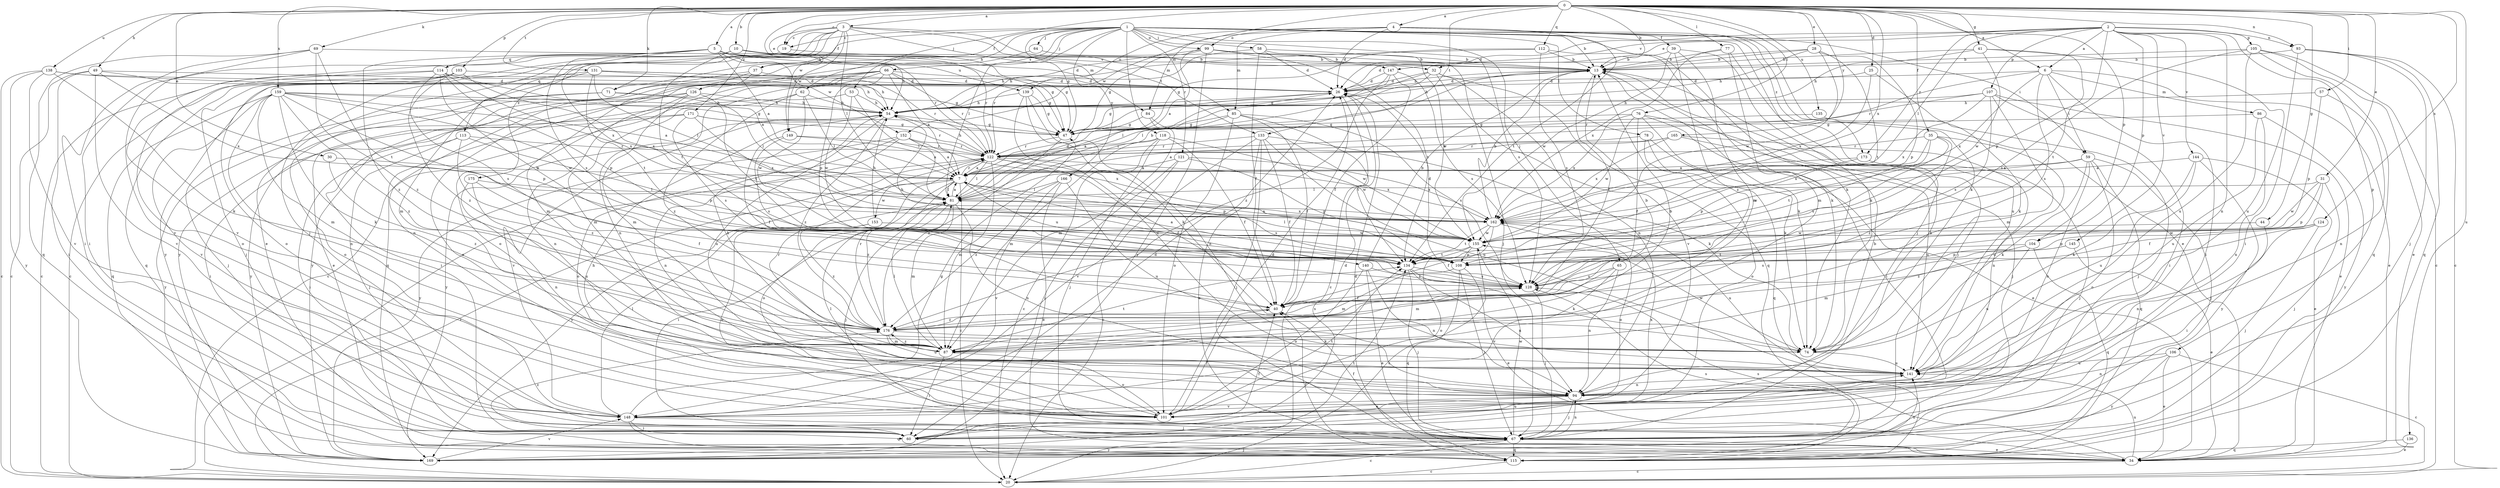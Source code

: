 strict digraph  {
0;
1;
2;
3;
4;
5;
6;
7;
10;
13;
19;
20;
25;
26;
28;
30;
31;
32;
34;
35;
37;
39;
40;
41;
44;
47;
49;
53;
54;
57;
58;
59;
60;
62;
64;
65;
66;
67;
69;
71;
74;
76;
77;
78;
81;
84;
85;
86;
87;
93;
94;
99;
101;
103;
104;
105;
106;
107;
108;
112;
113;
114;
115;
118;
121;
122;
124;
126;
128;
131;
133;
134;
135;
136;
138;
139;
140;
141;
144;
145;
147;
148;
149;
152;
153;
155;
159;
162;
165;
166;
169;
171;
173;
175;
176;
0 -> 3  [label=a];
0 -> 4  [label=a];
0 -> 5  [label=a];
0 -> 6  [label=a];
0 -> 10  [label=b];
0 -> 13  [label=b];
0 -> 19  [label=c];
0 -> 25  [label=d];
0 -> 28  [label=e];
0 -> 30  [label=e];
0 -> 31  [label=e];
0 -> 35  [label=f];
0 -> 41  [label=g];
0 -> 44  [label=g];
0 -> 49  [label=h];
0 -> 57  [label=i];
0 -> 62  [label=j];
0 -> 69  [label=k];
0 -> 71  [label=k];
0 -> 76  [label=l];
0 -> 77  [label=l];
0 -> 84  [label=m];
0 -> 93  [label=n];
0 -> 103  [label=p];
0 -> 104  [label=p];
0 -> 112  [label=q];
0 -> 124  [label=s];
0 -> 131  [label=t];
0 -> 133  [label=t];
0 -> 135  [label=u];
0 -> 136  [label=u];
0 -> 138  [label=u];
0 -> 149  [label=w];
0 -> 159  [label=x];
0 -> 162  [label=x];
0 -> 165  [label=y];
0 -> 171  [label=z];
1 -> 13  [label=b];
1 -> 19  [label=c];
1 -> 37  [label=f];
1 -> 47  [label=g];
1 -> 53  [label=h];
1 -> 58  [label=i];
1 -> 59  [label=i];
1 -> 64  [label=j];
1 -> 65  [label=j];
1 -> 66  [label=j];
1 -> 67  [label=j];
1 -> 71  [label=k];
1 -> 74  [label=k];
1 -> 78  [label=l];
1 -> 81  [label=l];
1 -> 99  [label=o];
1 -> 118  [label=r];
1 -> 121  [label=r];
1 -> 126  [label=s];
1 -> 128  [label=s];
1 -> 166  [label=y];
1 -> 173  [label=z];
2 -> 6  [label=a];
2 -> 26  [label=d];
2 -> 32  [label=e];
2 -> 81  [label=l];
2 -> 93  [label=n];
2 -> 94  [label=n];
2 -> 104  [label=p];
2 -> 105  [label=p];
2 -> 106  [label=p];
2 -> 107  [label=p];
2 -> 108  [label=p];
2 -> 144  [label=v];
2 -> 145  [label=v];
2 -> 147  [label=v];
2 -> 173  [label=z];
3 -> 19  [label=c];
3 -> 32  [label=e];
3 -> 34  [label=e];
3 -> 37  [label=f];
3 -> 67  [label=j];
3 -> 81  [label=l];
3 -> 84  [label=m];
3 -> 85  [label=m];
3 -> 113  [label=q];
3 -> 133  [label=t];
3 -> 149  [label=w];
3 -> 175  [label=z];
4 -> 26  [label=d];
4 -> 34  [label=e];
4 -> 39  [label=f];
4 -> 74  [label=k];
4 -> 85  [label=m];
4 -> 99  [label=o];
4 -> 134  [label=t];
4 -> 139  [label=u];
4 -> 152  [label=w];
5 -> 7  [label=a];
5 -> 26  [label=d];
5 -> 47  [label=g];
5 -> 54  [label=h];
5 -> 114  [label=q];
5 -> 122  [label=r];
5 -> 128  [label=s];
5 -> 139  [label=u];
5 -> 152  [label=w];
5 -> 162  [label=x];
5 -> 176  [label=z];
6 -> 26  [label=d];
6 -> 34  [label=e];
6 -> 59  [label=i];
6 -> 60  [label=i];
6 -> 86  [label=m];
6 -> 122  [label=r];
6 -> 128  [label=s];
6 -> 162  [label=x];
7 -> 20  [label=c];
7 -> 81  [label=l];
7 -> 101  [label=o];
7 -> 122  [label=r];
7 -> 128  [label=s];
7 -> 140  [label=u];
7 -> 153  [label=w];
7 -> 169  [label=y];
7 -> 176  [label=z];
10 -> 47  [label=g];
10 -> 60  [label=i];
10 -> 122  [label=r];
10 -> 134  [label=t];
10 -> 147  [label=v];
10 -> 148  [label=v];
13 -> 26  [label=d];
13 -> 40  [label=f];
13 -> 54  [label=h];
13 -> 67  [label=j];
13 -> 74  [label=k];
19 -> 13  [label=b];
19 -> 169  [label=y];
20 -> 122  [label=r];
25 -> 26  [label=d];
25 -> 74  [label=k];
25 -> 162  [label=x];
26 -> 13  [label=b];
26 -> 20  [label=c];
26 -> 47  [label=g];
26 -> 54  [label=h];
28 -> 13  [label=b];
28 -> 26  [label=d];
28 -> 54  [label=h];
28 -> 108  [label=p];
28 -> 134  [label=t];
28 -> 155  [label=w];
30 -> 7  [label=a];
30 -> 176  [label=z];
31 -> 40  [label=f];
31 -> 67  [label=j];
31 -> 81  [label=l];
31 -> 108  [label=p];
31 -> 155  [label=w];
32 -> 26  [label=d];
32 -> 47  [label=g];
32 -> 81  [label=l];
32 -> 94  [label=n];
32 -> 115  [label=q];
32 -> 148  [label=v];
34 -> 20  [label=c];
34 -> 40  [label=f];
34 -> 128  [label=s];
34 -> 141  [label=u];
35 -> 122  [label=r];
35 -> 128  [label=s];
35 -> 134  [label=t];
35 -> 141  [label=u];
35 -> 162  [label=x];
35 -> 176  [label=z];
37 -> 26  [label=d];
37 -> 34  [label=e];
37 -> 87  [label=m];
37 -> 94  [label=n];
39 -> 13  [label=b];
39 -> 74  [label=k];
39 -> 87  [label=m];
39 -> 155  [label=w];
39 -> 176  [label=z];
40 -> 176  [label=z];
41 -> 13  [label=b];
41 -> 54  [label=h];
41 -> 134  [label=t];
41 -> 141  [label=u];
41 -> 155  [label=w];
44 -> 60  [label=i];
44 -> 155  [label=w];
47 -> 122  [label=r];
47 -> 176  [label=z];
49 -> 20  [label=c];
49 -> 26  [label=d];
49 -> 54  [label=h];
49 -> 60  [label=i];
49 -> 148  [label=v];
49 -> 162  [label=x];
53 -> 54  [label=h];
53 -> 60  [label=i];
53 -> 81  [label=l];
53 -> 155  [label=w];
54 -> 47  [label=g];
54 -> 141  [label=u];
54 -> 148  [label=v];
54 -> 169  [label=y];
54 -> 176  [label=z];
57 -> 54  [label=h];
57 -> 94  [label=n];
57 -> 108  [label=p];
58 -> 13  [label=b];
58 -> 26  [label=d];
58 -> 40  [label=f];
58 -> 122  [label=r];
58 -> 155  [label=w];
59 -> 7  [label=a];
59 -> 67  [label=j];
59 -> 74  [label=k];
59 -> 94  [label=n];
59 -> 101  [label=o];
59 -> 115  [label=q];
59 -> 155  [label=w];
60 -> 26  [label=d];
60 -> 40  [label=f];
60 -> 141  [label=u];
60 -> 176  [label=z];
62 -> 54  [label=h];
62 -> 81  [label=l];
62 -> 87  [label=m];
62 -> 155  [label=w];
62 -> 176  [label=z];
64 -> 13  [label=b];
64 -> 169  [label=y];
65 -> 87  [label=m];
65 -> 94  [label=n];
65 -> 128  [label=s];
65 -> 148  [label=v];
66 -> 7  [label=a];
66 -> 20  [label=c];
66 -> 26  [label=d];
66 -> 47  [label=g];
66 -> 94  [label=n];
66 -> 101  [label=o];
66 -> 108  [label=p];
66 -> 115  [label=q];
66 -> 122  [label=r];
66 -> 169  [label=y];
67 -> 20  [label=c];
67 -> 34  [label=e];
67 -> 40  [label=f];
67 -> 94  [label=n];
67 -> 115  [label=q];
67 -> 155  [label=w];
67 -> 169  [label=y];
69 -> 13  [label=b];
69 -> 60  [label=i];
69 -> 115  [label=q];
69 -> 134  [label=t];
69 -> 148  [label=v];
69 -> 176  [label=z];
71 -> 54  [label=h];
71 -> 67  [label=j];
71 -> 81  [label=l];
71 -> 101  [label=o];
74 -> 141  [label=u];
74 -> 155  [label=w];
76 -> 40  [label=f];
76 -> 47  [label=g];
76 -> 60  [label=i];
76 -> 67  [label=j];
76 -> 74  [label=k];
76 -> 155  [label=w];
76 -> 162  [label=x];
77 -> 13  [label=b];
77 -> 87  [label=m];
77 -> 141  [label=u];
77 -> 162  [label=x];
78 -> 34  [label=e];
78 -> 101  [label=o];
78 -> 115  [label=q];
78 -> 122  [label=r];
81 -> 7  [label=a];
81 -> 13  [label=b];
81 -> 26  [label=d];
81 -> 60  [label=i];
81 -> 67  [label=j];
81 -> 87  [label=m];
81 -> 94  [label=n];
81 -> 162  [label=x];
84 -> 47  [label=g];
84 -> 87  [label=m];
84 -> 155  [label=w];
85 -> 7  [label=a];
85 -> 40  [label=f];
85 -> 47  [label=g];
85 -> 101  [label=o];
85 -> 128  [label=s];
85 -> 134  [label=t];
86 -> 47  [label=g];
86 -> 94  [label=n];
86 -> 141  [label=u];
86 -> 169  [label=y];
87 -> 13  [label=b];
87 -> 54  [label=h];
87 -> 60  [label=i];
87 -> 81  [label=l];
87 -> 101  [label=o];
87 -> 122  [label=r];
87 -> 134  [label=t];
87 -> 176  [label=z];
93 -> 13  [label=b];
93 -> 20  [label=c];
93 -> 60  [label=i];
93 -> 67  [label=j];
93 -> 115  [label=q];
94 -> 13  [label=b];
94 -> 67  [label=j];
94 -> 101  [label=o];
94 -> 148  [label=v];
99 -> 7  [label=a];
99 -> 13  [label=b];
99 -> 47  [label=g];
99 -> 54  [label=h];
99 -> 67  [label=j];
99 -> 134  [label=t];
99 -> 169  [label=y];
101 -> 13  [label=b];
101 -> 26  [label=d];
101 -> 40  [label=f];
101 -> 54  [label=h];
101 -> 81  [label=l];
101 -> 134  [label=t];
101 -> 162  [label=x];
103 -> 20  [label=c];
103 -> 26  [label=d];
103 -> 67  [label=j];
103 -> 115  [label=q];
103 -> 162  [label=x];
103 -> 176  [label=z];
104 -> 87  [label=m];
104 -> 115  [label=q];
104 -> 134  [label=t];
104 -> 141  [label=u];
105 -> 13  [label=b];
105 -> 20  [label=c];
105 -> 34  [label=e];
105 -> 115  [label=q];
105 -> 128  [label=s];
105 -> 141  [label=u];
106 -> 20  [label=c];
106 -> 34  [label=e];
106 -> 94  [label=n];
106 -> 141  [label=u];
106 -> 169  [label=y];
107 -> 34  [label=e];
107 -> 54  [label=h];
107 -> 60  [label=i];
107 -> 87  [label=m];
107 -> 122  [label=r];
107 -> 128  [label=s];
107 -> 162  [label=x];
108 -> 26  [label=d];
108 -> 34  [label=e];
108 -> 54  [label=h];
108 -> 67  [label=j];
108 -> 87  [label=m];
108 -> 115  [label=q];
112 -> 13  [label=b];
112 -> 47  [label=g];
112 -> 54  [label=h];
112 -> 74  [label=k];
112 -> 128  [label=s];
113 -> 60  [label=i];
113 -> 67  [label=j];
113 -> 108  [label=p];
113 -> 122  [label=r];
113 -> 176  [label=z];
114 -> 7  [label=a];
114 -> 20  [label=c];
114 -> 26  [label=d];
114 -> 101  [label=o];
114 -> 108  [label=p];
114 -> 128  [label=s];
114 -> 134  [label=t];
114 -> 162  [label=x];
115 -> 20  [label=c];
115 -> 26  [label=d];
115 -> 128  [label=s];
118 -> 20  [label=c];
118 -> 40  [label=f];
118 -> 67  [label=j];
118 -> 87  [label=m];
118 -> 122  [label=r];
118 -> 155  [label=w];
121 -> 7  [label=a];
121 -> 20  [label=c];
121 -> 60  [label=i];
121 -> 108  [label=p];
121 -> 162  [label=x];
122 -> 7  [label=a];
122 -> 20  [label=c];
122 -> 40  [label=f];
122 -> 54  [label=h];
122 -> 81  [label=l];
122 -> 87  [label=m];
122 -> 108  [label=p];
122 -> 162  [label=x];
124 -> 67  [label=j];
124 -> 94  [label=n];
124 -> 108  [label=p];
124 -> 155  [label=w];
124 -> 176  [label=z];
126 -> 54  [label=h];
126 -> 87  [label=m];
126 -> 94  [label=n];
126 -> 101  [label=o];
126 -> 134  [label=t];
126 -> 169  [label=y];
128 -> 40  [label=f];
128 -> 67  [label=j];
131 -> 26  [label=d];
131 -> 54  [label=h];
131 -> 81  [label=l];
131 -> 87  [label=m];
131 -> 101  [label=o];
131 -> 122  [label=r];
131 -> 134  [label=t];
133 -> 34  [label=e];
133 -> 40  [label=f];
133 -> 67  [label=j];
133 -> 74  [label=k];
133 -> 122  [label=r];
133 -> 141  [label=u];
133 -> 148  [label=v];
134 -> 7  [label=a];
134 -> 67  [label=j];
134 -> 74  [label=k];
134 -> 94  [label=n];
134 -> 128  [label=s];
135 -> 47  [label=g];
135 -> 67  [label=j];
136 -> 34  [label=e];
136 -> 115  [label=q];
138 -> 20  [label=c];
138 -> 26  [label=d];
138 -> 47  [label=g];
138 -> 74  [label=k];
138 -> 148  [label=v];
138 -> 169  [label=y];
139 -> 47  [label=g];
139 -> 54  [label=h];
139 -> 74  [label=k];
139 -> 94  [label=n];
139 -> 141  [label=u];
140 -> 13  [label=b];
140 -> 34  [label=e];
140 -> 94  [label=n];
140 -> 101  [label=o];
140 -> 128  [label=s];
141 -> 94  [label=n];
144 -> 7  [label=a];
144 -> 34  [label=e];
144 -> 74  [label=k];
144 -> 141  [label=u];
144 -> 169  [label=y];
145 -> 34  [label=e];
145 -> 108  [label=p];
145 -> 128  [label=s];
147 -> 26  [label=d];
147 -> 40  [label=f];
147 -> 81  [label=l];
147 -> 128  [label=s];
147 -> 176  [label=z];
148 -> 26  [label=d];
148 -> 47  [label=g];
148 -> 60  [label=i];
148 -> 67  [label=j];
148 -> 81  [label=l];
148 -> 115  [label=q];
149 -> 7  [label=a];
149 -> 40  [label=f];
149 -> 122  [label=r];
149 -> 128  [label=s];
152 -> 7  [label=a];
152 -> 94  [label=n];
152 -> 101  [label=o];
152 -> 122  [label=r];
152 -> 162  [label=x];
152 -> 169  [label=y];
153 -> 54  [label=h];
153 -> 101  [label=o];
153 -> 155  [label=w];
153 -> 176  [label=z];
155 -> 7  [label=a];
155 -> 20  [label=c];
155 -> 81  [label=l];
155 -> 101  [label=o];
155 -> 108  [label=p];
155 -> 134  [label=t];
159 -> 7  [label=a];
159 -> 47  [label=g];
159 -> 54  [label=h];
159 -> 74  [label=k];
159 -> 87  [label=m];
159 -> 94  [label=n];
159 -> 108  [label=p];
159 -> 115  [label=q];
159 -> 148  [label=v];
159 -> 155  [label=w];
159 -> 176  [label=z];
162 -> 13  [label=b];
162 -> 40  [label=f];
162 -> 101  [label=o];
162 -> 134  [label=t];
162 -> 141  [label=u];
162 -> 155  [label=w];
165 -> 7  [label=a];
165 -> 94  [label=n];
165 -> 122  [label=r];
165 -> 141  [label=u];
165 -> 162  [label=x];
166 -> 34  [label=e];
166 -> 81  [label=l];
166 -> 141  [label=u];
166 -> 148  [label=v];
166 -> 176  [label=z];
169 -> 67  [label=j];
169 -> 134  [label=t];
169 -> 141  [label=u];
169 -> 148  [label=v];
171 -> 47  [label=g];
171 -> 60  [label=i];
171 -> 122  [label=r];
171 -> 128  [label=s];
171 -> 162  [label=x];
171 -> 169  [label=y];
173 -> 7  [label=a];
173 -> 67  [label=j];
173 -> 108  [label=p];
175 -> 40  [label=f];
175 -> 81  [label=l];
175 -> 94  [label=n];
175 -> 141  [label=u];
176 -> 13  [label=b];
176 -> 74  [label=k];
176 -> 87  [label=m];
176 -> 122  [label=r];
176 -> 128  [label=s];
176 -> 141  [label=u];
}
